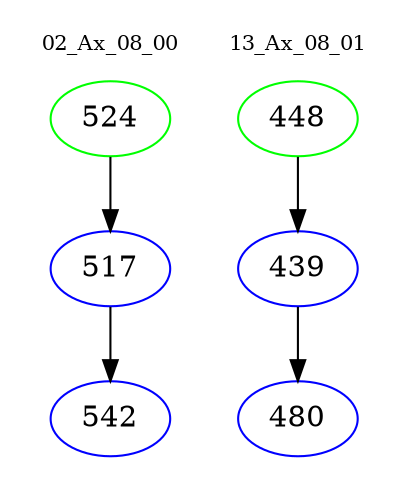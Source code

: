 digraph{
subgraph cluster_0 {
color = white
label = "02_Ax_08_00";
fontsize=10;
T0_524 [label="524", color="green"]
T0_524 -> T0_517 [color="black"]
T0_517 [label="517", color="blue"]
T0_517 -> T0_542 [color="black"]
T0_542 [label="542", color="blue"]
}
subgraph cluster_1 {
color = white
label = "13_Ax_08_01";
fontsize=10;
T1_448 [label="448", color="green"]
T1_448 -> T1_439 [color="black"]
T1_439 [label="439", color="blue"]
T1_439 -> T1_480 [color="black"]
T1_480 [label="480", color="blue"]
}
}
